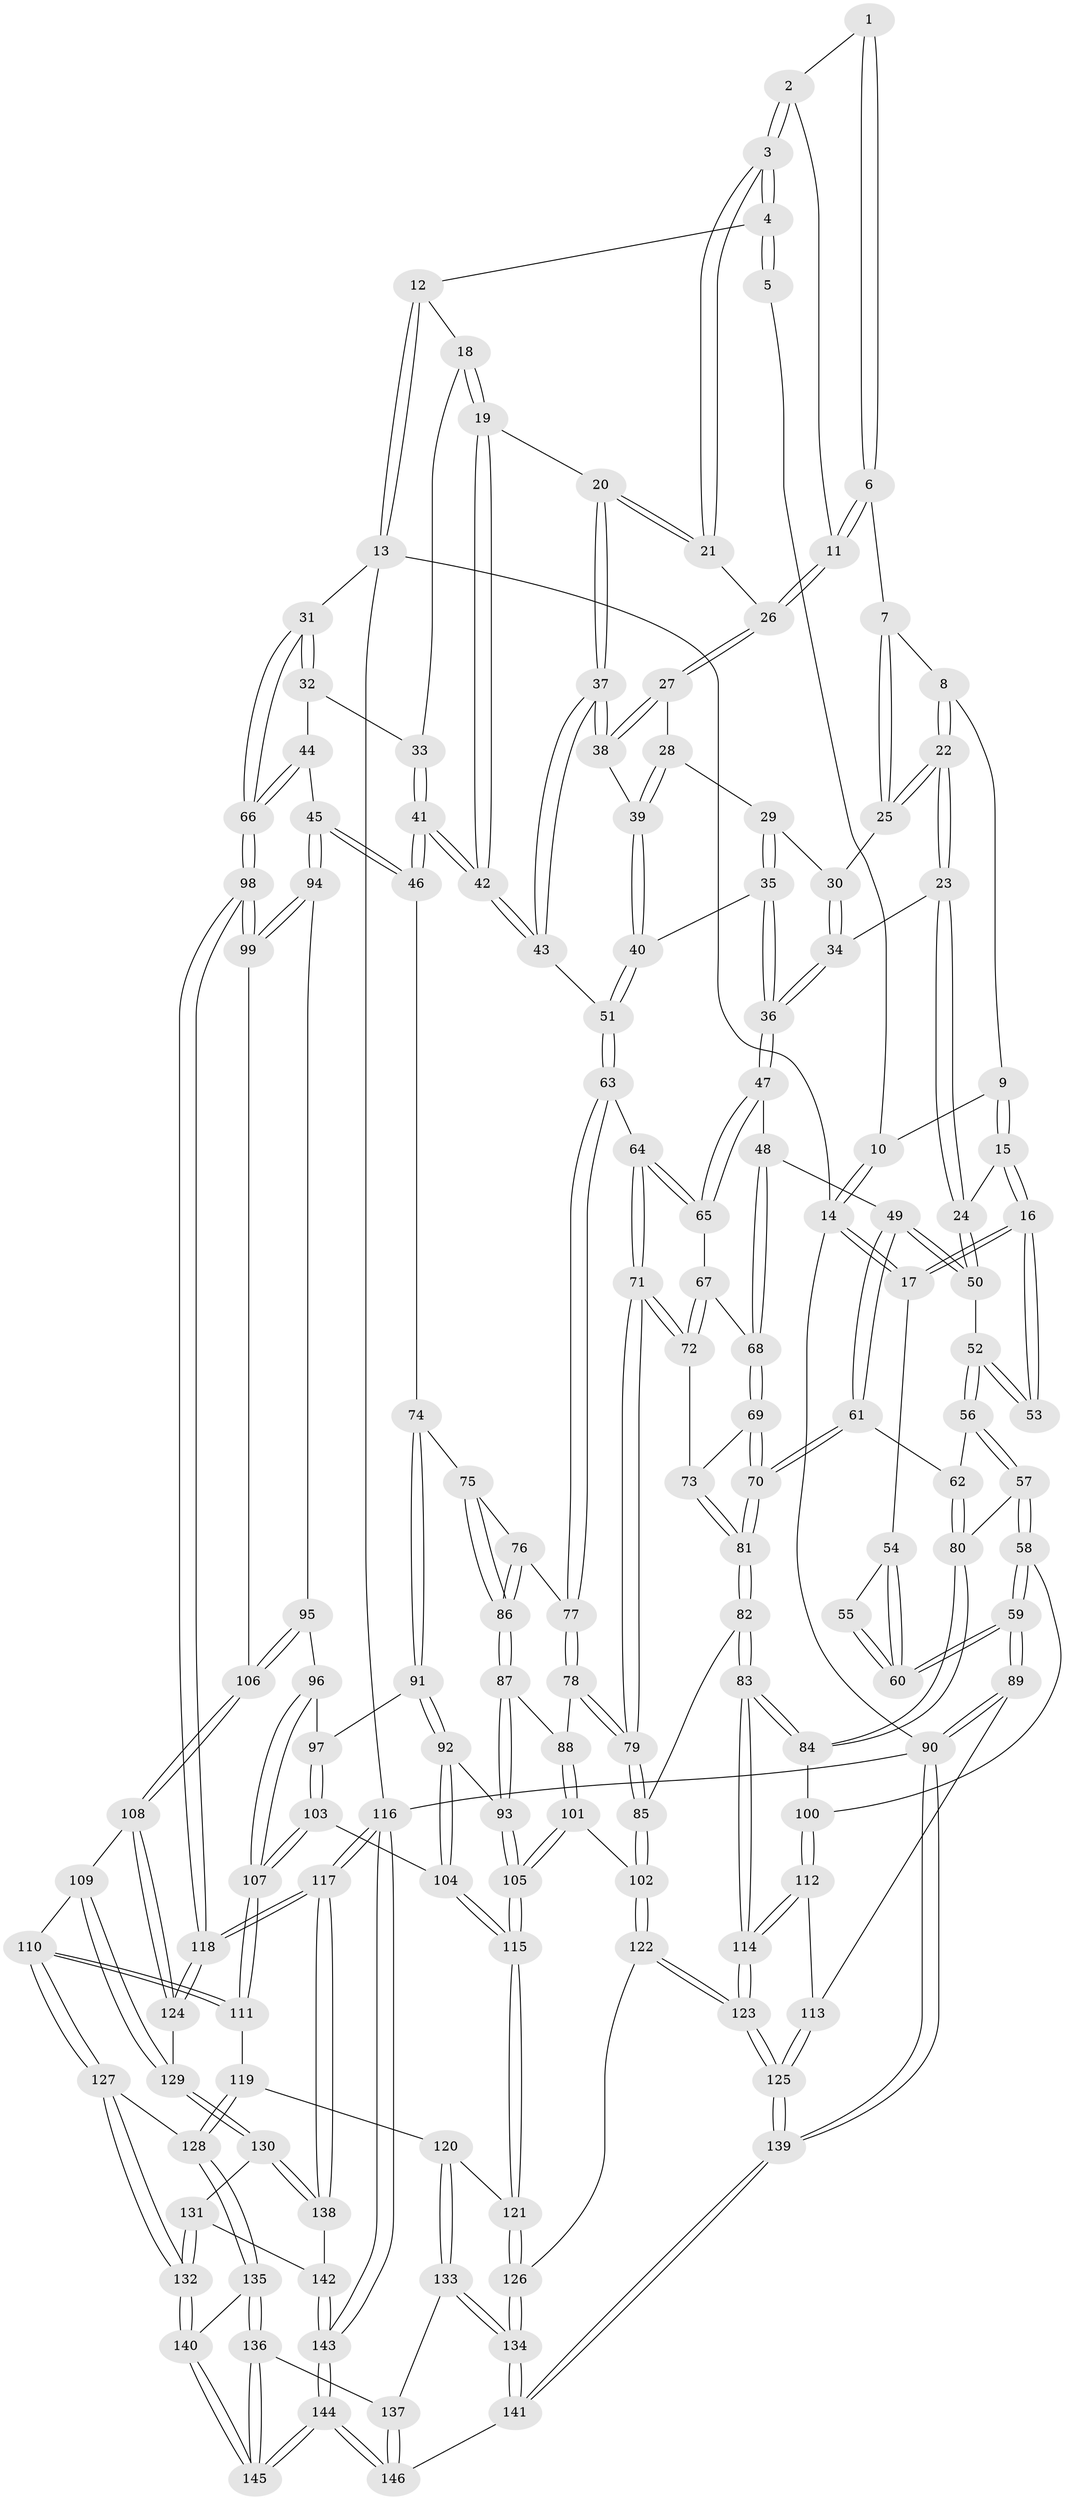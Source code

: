// coarse degree distribution, {3: 0.5205479452054794, 2: 0.1780821917808219, 4: 0.2465753424657534, 5: 0.0547945205479452}
// Generated by graph-tools (version 1.1) at 2025/54/03/04/25 22:54:40]
// undirected, 146 vertices, 362 edges
graph export_dot {
  node [color=gray90,style=filled];
  1 [pos="+0.4139859424959113+0"];
  2 [pos="+0.4496076662593005+0"];
  3 [pos="+0.564265899031731+0.08396417886853123"];
  4 [pos="+0.7104187606260026+0"];
  5 [pos="+0.4097840486592179+0"];
  6 [pos="+0.39460731045423136+0.06051127727156849"];
  7 [pos="+0.39203278794793917+0.06369517235282039"];
  8 [pos="+0.2745294760206604+0.06388243899951504"];
  9 [pos="+0.21125500239363765+0"];
  10 [pos="+0.17554835715248243+0"];
  11 [pos="+0.5206762055805754+0.09346577207694148"];
  12 [pos="+0.8481079422880682+0"];
  13 [pos="+1+0"];
  14 [pos="+0+0"];
  15 [pos="+0.13864202224975825+0.1210202672947637"];
  16 [pos="+0+0"];
  17 [pos="+0+0"];
  18 [pos="+0.7951581965545284+0"];
  19 [pos="+0.6486782490383639+0.15523794048757442"];
  20 [pos="+0.5719669672649428+0.11128619457125932"];
  21 [pos="+0.5595245476499301+0.09926611329562955"];
  22 [pos="+0.2584992170360141+0.17564282056073902"];
  23 [pos="+0.254826331476608+0.1848658376892803"];
  24 [pos="+0.16245639505221157+0.19018866857538322"];
  25 [pos="+0.38915705352366625+0.09168589443617582"];
  26 [pos="+0.5378026557723948+0.10226219802057986"];
  27 [pos="+0.4869934181210054+0.16028784806049182"];
  28 [pos="+0.463683996200472+0.16533906924042266"];
  29 [pos="+0.399827298984858+0.14064775056803674"];
  30 [pos="+0.39896849211817065+0.13860243880883913"];
  31 [pos="+1+0.1494648458173398"];
  32 [pos="+0.935024583412322+0.1901477150445555"];
  33 [pos="+0.8237336632889771+0.14124510674674237"];
  34 [pos="+0.2563294389605025+0.1861915793966094"];
  35 [pos="+0.36657277356865836+0.25075535812327987"];
  36 [pos="+0.32429746775689017+0.26065579573812536"];
  37 [pos="+0.5322760942710362+0.26214733862320744"];
  38 [pos="+0.5121612395993037+0.24033159898115197"];
  39 [pos="+0.4366134730828418+0.2242624397565711"];
  40 [pos="+0.3807389323718182+0.25427798276422303"];
  41 [pos="+0.7107934273039036+0.3004855379827671"];
  42 [pos="+0.700152201523006+0.2921165457049422"];
  43 [pos="+0.5411513408094646+0.281386336514728"];
  44 [pos="+0.8541234797553651+0.29716378779278313"];
  45 [pos="+0.7494069353877174+0.3381347231780133"];
  46 [pos="+0.7152719077278524+0.30972167632424974"];
  47 [pos="+0.3175448235111149+0.2805908101506079"];
  48 [pos="+0.2446261679584338+0.3380481953244964"];
  49 [pos="+0.22355851513766764+0.3408736809528081"];
  50 [pos="+0.13664402097744607+0.22312644195472417"];
  51 [pos="+0.4773531804608233+0.33777774799663973"];
  52 [pos="+0.12541815856226224+0.22956832181672987"];
  53 [pos="+0.09493078821164734+0.2211200873185067"];
  54 [pos="+0+0.11767015067303542"];
  55 [pos="+0.07791221243494449+0.22430078493733893"];
  56 [pos="+0.1028527826229599+0.280128053000209"];
  57 [pos="+0.010536084476959216+0.3750985991750775"];
  58 [pos="+0+0.387503333890141"];
  59 [pos="+0+0.371892467168727"];
  60 [pos="+0+0.30524032215364966"];
  61 [pos="+0.18565405306421706+0.38215916018424134"];
  62 [pos="+0.1712622897380404+0.3874764143231633"];
  63 [pos="+0.47393976666713805+0.35669816314254765"];
  64 [pos="+0.36834366410853076+0.3867005292730975"];
  65 [pos="+0.34422738771393996+0.35097205820811167"];
  66 [pos="+1+0.3802754218945902"];
  67 [pos="+0.29106466481808946+0.3875707282829982"];
  68 [pos="+0.2681113142273961+0.3794702389669907"];
  69 [pos="+0.2658283768968703+0.3935037578126731"];
  70 [pos="+0.23283693657489982+0.4281353212806871"];
  71 [pos="+0.35476416090064+0.4300732400115479"];
  72 [pos="+0.31490070503550355+0.42002250726368023"];
  73 [pos="+0.2798022184770588+0.42978398719928396"];
  74 [pos="+0.6058606507525482+0.4147054859409112"];
  75 [pos="+0.5752221568203998+0.4169655988330987"];
  76 [pos="+0.480929317668993+0.37458416774764886"];
  77 [pos="+0.48071809510112207+0.37445820941392294"];
  78 [pos="+0.4539112227417813+0.4619156246832093"];
  79 [pos="+0.3677354984687711+0.4872636812677432"];
  80 [pos="+0.1318736655843233+0.42704383149475833"];
  81 [pos="+0.2487120371483899+0.46582300354874695"];
  82 [pos="+0.24083603352275446+0.5632542440779194"];
  83 [pos="+0.2212475988129533+0.5695386561802609"];
  84 [pos="+0.1466461570249853+0.4965283425894287"];
  85 [pos="+0.3287473770913817+0.5678862349285293"];
  86 [pos="+0.533439809306938+0.4743553501457785"];
  87 [pos="+0.5247509195096395+0.49734259874185366"];
  88 [pos="+0.4702534702253162+0.4774607627781349"];
  89 [pos="+0+0.6128402150566512"];
  90 [pos="+0+1"];
  91 [pos="+0.6127075557921878+0.48358731913400776"];
  92 [pos="+0.5886439700481004+0.5233272210488019"];
  93 [pos="+0.5297423380022078+0.5053358950841883"];
  94 [pos="+0.7542221272353848+0.34911872760628426"];
  95 [pos="+0.7117961404615395+0.48676374910171283"];
  96 [pos="+0.7090697866890658+0.4903241131012438"];
  97 [pos="+0.6556485815574334+0.491046719347899"];
  98 [pos="+1+0.5045382643999292"];
  99 [pos="+0.9377350145319341+0.5143967256565147"];
  100 [pos="+0.055117747893690866+0.5180880441918184"];
  101 [pos="+0.44627428707883204+0.6227404109161029"];
  102 [pos="+0.36433532161619586+0.6021362926915742"];
  103 [pos="+0.6370703112056799+0.577059762504315"];
  104 [pos="+0.6024156208924718+0.5606625299096548"];
  105 [pos="+0.4656468770753715+0.6317035375077825"];
  106 [pos="+0.8602277763659077+0.5786183697172024"];
  107 [pos="+0.6888360316938256+0.6073791992403513"];
  108 [pos="+0.8320032557290129+0.6125775651297996"];
  109 [pos="+0.7548475438123587+0.6704815870355995"];
  110 [pos="+0.7474422764558286+0.6717586664521741"];
  111 [pos="+0.7119069962441138+0.6495678393336065"];
  112 [pos="+0.018028956882856176+0.613708377433589"];
  113 [pos="+0.014869998319789949+0.6158738887174274"];
  114 [pos="+0.20022996901531617+0.6009958869671692"];
  115 [pos="+0.4887999100065963+0.6532650097088245"];
  116 [pos="+1+1"];
  117 [pos="+1+0.938320781442876"];
  118 [pos="+1+0.7602030576294501"];
  119 [pos="+0.5991405803464107+0.6805859149969087"];
  120 [pos="+0.5107786493491603+0.697264252343616"];
  121 [pos="+0.5082066022778275+0.695238186879548"];
  122 [pos="+0.3134698086571901+0.7983007295181868"];
  123 [pos="+0.16871023797554915+0.8437541152872543"];
  124 [pos="+0.9403906032765013+0.7406329181033016"];
  125 [pos="+0.14263289689305658+0.8706577823020392"];
  126 [pos="+0.3551452220717918+0.8070369708947644"];
  127 [pos="+0.7423740920502486+0.6849622125091339"];
  128 [pos="+0.6516039211299876+0.8055106912663044"];
  129 [pos="+0.8553538963648667+0.7719535508130612"];
  130 [pos="+0.8548288869136991+0.8327127394494949"];
  131 [pos="+0.8321465912614888+0.8532256129342155"];
  132 [pos="+0.7735765979899037+0.8798535020511895"];
  133 [pos="+0.5734253776774675+0.8656142534534883"];
  134 [pos="+0.46077417041088126+0.9046412086236669"];
  135 [pos="+0.6183243888760482+0.856234884979311"];
  136 [pos="+0.5847165361118426+0.8692856000115956"];
  137 [pos="+0.5838161201466789+0.8694818922537293"];
  138 [pos="+0.942817666225807+0.8620694471750766"];
  139 [pos="+0+1"];
  140 [pos="+0.7660040969548183+0.8884648447239832"];
  141 [pos="+0.32354634441421787+1"];
  142 [pos="+0.8726672397137761+0.9162196871408774"];
  143 [pos="+0.9209729837751809+1"];
  144 [pos="+0.8878895696450135+1"];
  145 [pos="+0.7977453705465277+1"];
  146 [pos="+0.6228957944354208+1"];
  1 -- 2;
  1 -- 6;
  1 -- 6;
  2 -- 3;
  2 -- 3;
  2 -- 11;
  3 -- 4;
  3 -- 4;
  3 -- 21;
  3 -- 21;
  4 -- 5;
  4 -- 5;
  4 -- 12;
  5 -- 10;
  6 -- 7;
  6 -- 11;
  6 -- 11;
  7 -- 8;
  7 -- 25;
  7 -- 25;
  8 -- 9;
  8 -- 22;
  8 -- 22;
  9 -- 10;
  9 -- 15;
  9 -- 15;
  10 -- 14;
  10 -- 14;
  11 -- 26;
  11 -- 26;
  12 -- 13;
  12 -- 13;
  12 -- 18;
  13 -- 14;
  13 -- 31;
  13 -- 116;
  14 -- 17;
  14 -- 17;
  14 -- 90;
  15 -- 16;
  15 -- 16;
  15 -- 24;
  16 -- 17;
  16 -- 17;
  16 -- 53;
  16 -- 53;
  17 -- 54;
  18 -- 19;
  18 -- 19;
  18 -- 33;
  19 -- 20;
  19 -- 42;
  19 -- 42;
  20 -- 21;
  20 -- 21;
  20 -- 37;
  20 -- 37;
  21 -- 26;
  22 -- 23;
  22 -- 23;
  22 -- 25;
  22 -- 25;
  23 -- 24;
  23 -- 24;
  23 -- 34;
  24 -- 50;
  24 -- 50;
  25 -- 30;
  26 -- 27;
  26 -- 27;
  27 -- 28;
  27 -- 38;
  27 -- 38;
  28 -- 29;
  28 -- 39;
  28 -- 39;
  29 -- 30;
  29 -- 35;
  29 -- 35;
  30 -- 34;
  30 -- 34;
  31 -- 32;
  31 -- 32;
  31 -- 66;
  31 -- 66;
  32 -- 33;
  32 -- 44;
  33 -- 41;
  33 -- 41;
  34 -- 36;
  34 -- 36;
  35 -- 36;
  35 -- 36;
  35 -- 40;
  36 -- 47;
  36 -- 47;
  37 -- 38;
  37 -- 38;
  37 -- 43;
  37 -- 43;
  38 -- 39;
  39 -- 40;
  39 -- 40;
  40 -- 51;
  40 -- 51;
  41 -- 42;
  41 -- 42;
  41 -- 46;
  41 -- 46;
  42 -- 43;
  42 -- 43;
  43 -- 51;
  44 -- 45;
  44 -- 66;
  44 -- 66;
  45 -- 46;
  45 -- 46;
  45 -- 94;
  45 -- 94;
  46 -- 74;
  47 -- 48;
  47 -- 65;
  47 -- 65;
  48 -- 49;
  48 -- 68;
  48 -- 68;
  49 -- 50;
  49 -- 50;
  49 -- 61;
  49 -- 61;
  50 -- 52;
  51 -- 63;
  51 -- 63;
  52 -- 53;
  52 -- 53;
  52 -- 56;
  52 -- 56;
  54 -- 55;
  54 -- 60;
  54 -- 60;
  55 -- 60;
  55 -- 60;
  56 -- 57;
  56 -- 57;
  56 -- 62;
  57 -- 58;
  57 -- 58;
  57 -- 80;
  58 -- 59;
  58 -- 59;
  58 -- 100;
  59 -- 60;
  59 -- 60;
  59 -- 89;
  59 -- 89;
  61 -- 62;
  61 -- 70;
  61 -- 70;
  62 -- 80;
  62 -- 80;
  63 -- 64;
  63 -- 77;
  63 -- 77;
  64 -- 65;
  64 -- 65;
  64 -- 71;
  64 -- 71;
  65 -- 67;
  66 -- 98;
  66 -- 98;
  67 -- 68;
  67 -- 72;
  67 -- 72;
  68 -- 69;
  68 -- 69;
  69 -- 70;
  69 -- 70;
  69 -- 73;
  70 -- 81;
  70 -- 81;
  71 -- 72;
  71 -- 72;
  71 -- 79;
  71 -- 79;
  72 -- 73;
  73 -- 81;
  73 -- 81;
  74 -- 75;
  74 -- 91;
  74 -- 91;
  75 -- 76;
  75 -- 86;
  75 -- 86;
  76 -- 77;
  76 -- 86;
  76 -- 86;
  77 -- 78;
  77 -- 78;
  78 -- 79;
  78 -- 79;
  78 -- 88;
  79 -- 85;
  79 -- 85;
  80 -- 84;
  80 -- 84;
  81 -- 82;
  81 -- 82;
  82 -- 83;
  82 -- 83;
  82 -- 85;
  83 -- 84;
  83 -- 84;
  83 -- 114;
  83 -- 114;
  84 -- 100;
  85 -- 102;
  85 -- 102;
  86 -- 87;
  86 -- 87;
  87 -- 88;
  87 -- 93;
  87 -- 93;
  88 -- 101;
  88 -- 101;
  89 -- 90;
  89 -- 90;
  89 -- 113;
  90 -- 139;
  90 -- 139;
  90 -- 116;
  91 -- 92;
  91 -- 92;
  91 -- 97;
  92 -- 93;
  92 -- 104;
  92 -- 104;
  93 -- 105;
  93 -- 105;
  94 -- 95;
  94 -- 99;
  94 -- 99;
  95 -- 96;
  95 -- 106;
  95 -- 106;
  96 -- 97;
  96 -- 107;
  96 -- 107;
  97 -- 103;
  97 -- 103;
  98 -- 99;
  98 -- 99;
  98 -- 118;
  98 -- 118;
  99 -- 106;
  100 -- 112;
  100 -- 112;
  101 -- 102;
  101 -- 105;
  101 -- 105;
  102 -- 122;
  102 -- 122;
  103 -- 104;
  103 -- 107;
  103 -- 107;
  104 -- 115;
  104 -- 115;
  105 -- 115;
  105 -- 115;
  106 -- 108;
  106 -- 108;
  107 -- 111;
  107 -- 111;
  108 -- 109;
  108 -- 124;
  108 -- 124;
  109 -- 110;
  109 -- 129;
  109 -- 129;
  110 -- 111;
  110 -- 111;
  110 -- 127;
  110 -- 127;
  111 -- 119;
  112 -- 113;
  112 -- 114;
  112 -- 114;
  113 -- 125;
  113 -- 125;
  114 -- 123;
  114 -- 123;
  115 -- 121;
  115 -- 121;
  116 -- 117;
  116 -- 117;
  116 -- 143;
  116 -- 143;
  117 -- 118;
  117 -- 118;
  117 -- 138;
  117 -- 138;
  118 -- 124;
  118 -- 124;
  119 -- 120;
  119 -- 128;
  119 -- 128;
  120 -- 121;
  120 -- 133;
  120 -- 133;
  121 -- 126;
  121 -- 126;
  122 -- 123;
  122 -- 123;
  122 -- 126;
  123 -- 125;
  123 -- 125;
  124 -- 129;
  125 -- 139;
  125 -- 139;
  126 -- 134;
  126 -- 134;
  127 -- 128;
  127 -- 132;
  127 -- 132;
  128 -- 135;
  128 -- 135;
  129 -- 130;
  129 -- 130;
  130 -- 131;
  130 -- 138;
  130 -- 138;
  131 -- 132;
  131 -- 132;
  131 -- 142;
  132 -- 140;
  132 -- 140;
  133 -- 134;
  133 -- 134;
  133 -- 137;
  134 -- 141;
  134 -- 141;
  135 -- 136;
  135 -- 136;
  135 -- 140;
  136 -- 137;
  136 -- 145;
  136 -- 145;
  137 -- 146;
  137 -- 146;
  138 -- 142;
  139 -- 141;
  139 -- 141;
  140 -- 145;
  140 -- 145;
  141 -- 146;
  142 -- 143;
  142 -- 143;
  143 -- 144;
  143 -- 144;
  144 -- 145;
  144 -- 145;
  144 -- 146;
  144 -- 146;
}
